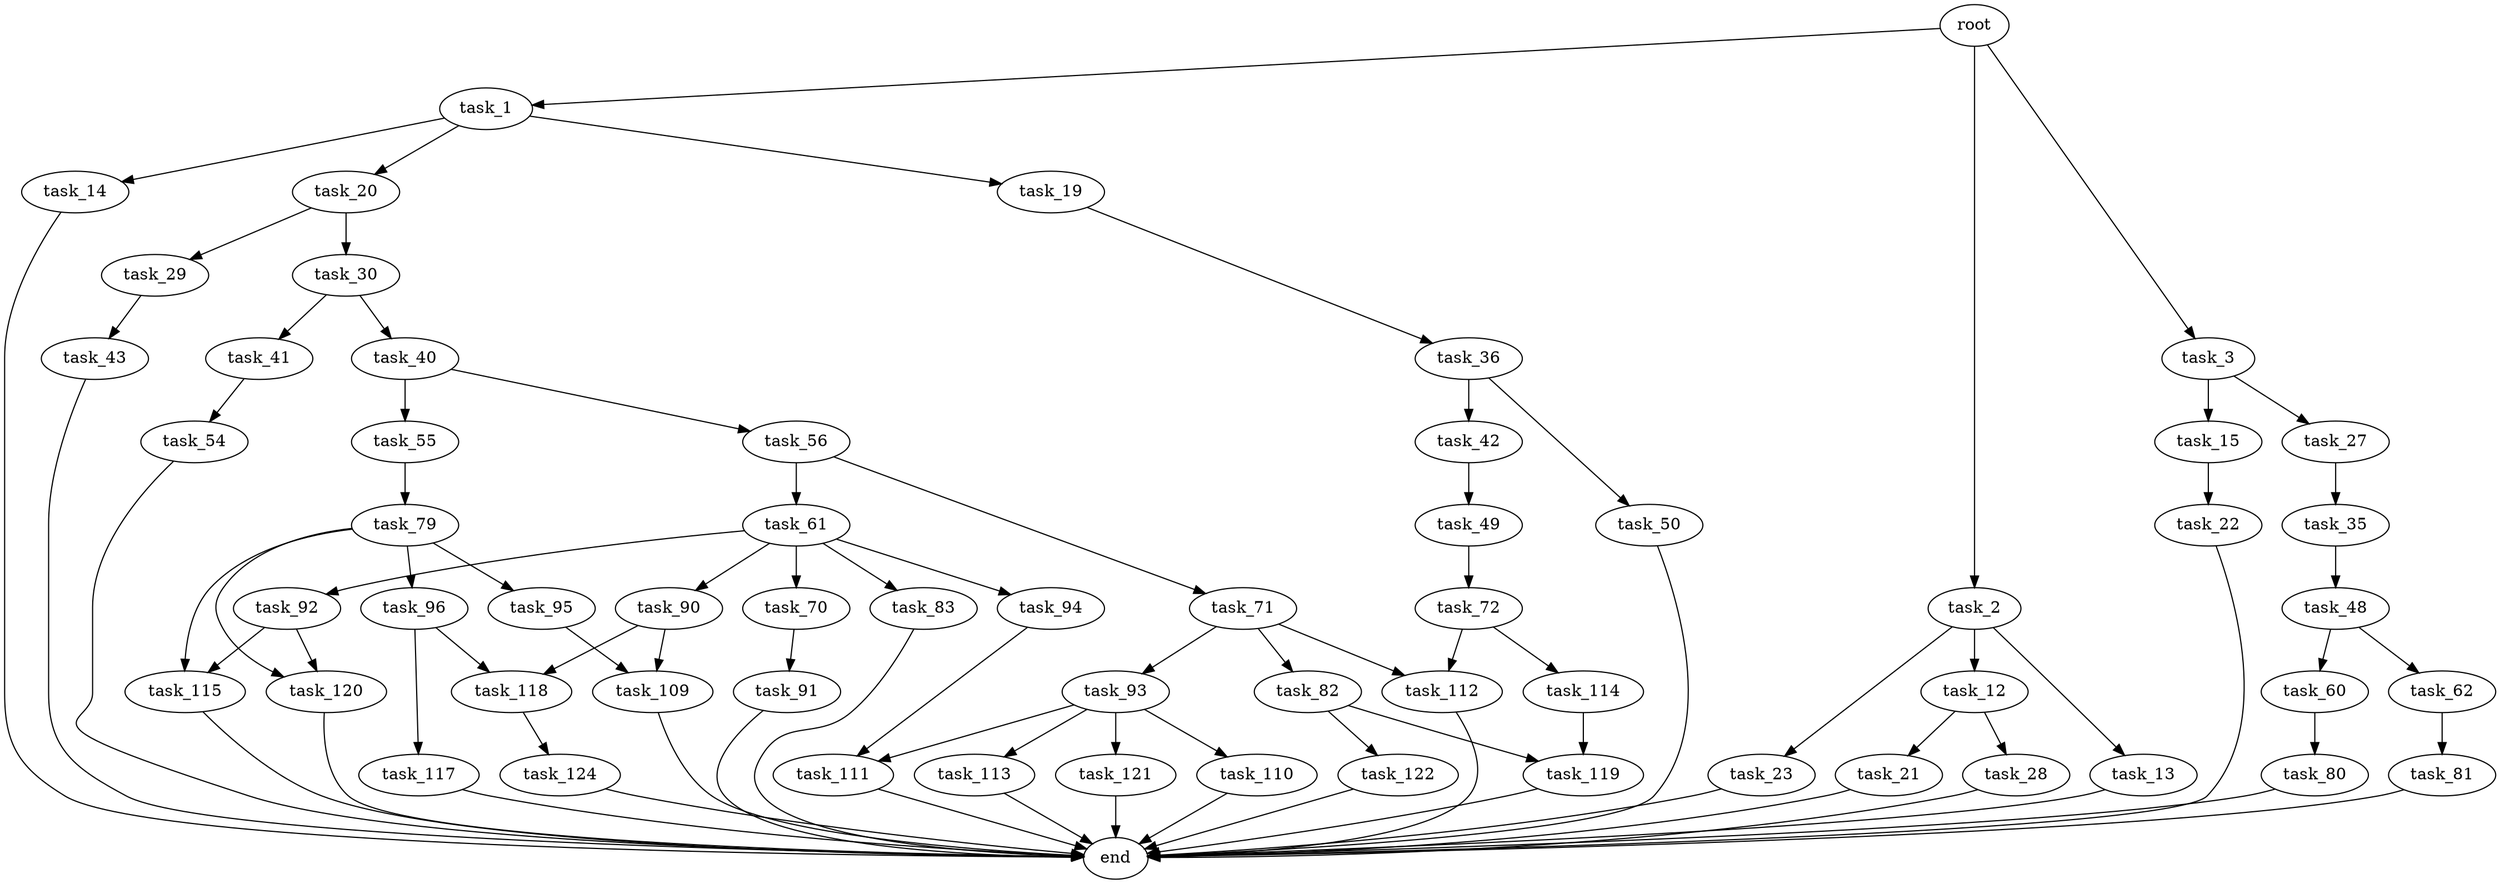 digraph G {
  root [size="0.000000"];
  task_1 [size="8589934592.000000"];
  task_2 [size="782757789696.000000"];
  task_3 [size="28991029248.000000"];
  task_14 [size="437632628157.000000"];
  task_19 [size="34140130636.000000"];
  task_20 [size="31808913856.000000"];
  task_12 [size="782757789696.000000"];
  task_13 [size="331319598130.000000"];
  task_23 [size="1548563413.000000"];
  task_15 [size="7003218940.000000"];
  task_27 [size="549755813888.000000"];
  task_21 [size="782757789696.000000"];
  task_28 [size="14478531632.000000"];
  end [size="0.000000"];
  task_22 [size="368293445632.000000"];
  task_36 [size="57668045844.000000"];
  task_29 [size="782757789696.000000"];
  task_30 [size="222460965260.000000"];
  task_35 [size="7172873076.000000"];
  task_43 [size="18214301805.000000"];
  task_40 [size="2560365994.000000"];
  task_41 [size="16526883982.000000"];
  task_48 [size="27511497548.000000"];
  task_42 [size="17073571275.000000"];
  task_50 [size="12938099023.000000"];
  task_55 [size="8589934592.000000"];
  task_56 [size="1691308268.000000"];
  task_54 [size="6773056481.000000"];
  task_49 [size="782757789696.000000"];
  task_60 [size="21828336605.000000"];
  task_62 [size="12544153675.000000"];
  task_72 [size="715201929728.000000"];
  task_79 [size="28473526020.000000"];
  task_61 [size="23814329925.000000"];
  task_71 [size="1059505752778.000000"];
  task_80 [size="8684567813.000000"];
  task_70 [size="68719476736.000000"];
  task_83 [size="9844885965.000000"];
  task_90 [size="1881367137.000000"];
  task_92 [size="87709206669.000000"];
  task_94 [size="15191640881.000000"];
  task_81 [size="782757789696.000000"];
  task_91 [size="1073741824000.000000"];
  task_82 [size="10202940175.000000"];
  task_93 [size="567462951.000000"];
  task_112 [size="20631998255.000000"];
  task_114 [size="199949385611.000000"];
  task_95 [size="33795961350.000000"];
  task_96 [size="139334290869.000000"];
  task_115 [size="1073741824000.000000"];
  task_120 [size="16636956900.000000"];
  task_119 [size="68719476736.000000"];
  task_122 [size="79804053808.000000"];
  task_109 [size="78611721130.000000"];
  task_118 [size="24289222251.000000"];
  task_110 [size="134217728000.000000"];
  task_111 [size="8374583319.000000"];
  task_113 [size="14123538313.000000"];
  task_121 [size="68719476736.000000"];
  task_117 [size="45420221410.000000"];
  task_124 [size="114236835828.000000"];

  root -> task_1 [size="1.000000"];
  root -> task_2 [size="1.000000"];
  root -> task_3 [size="1.000000"];
  task_1 -> task_14 [size="33554432.000000"];
  task_1 -> task_19 [size="33554432.000000"];
  task_1 -> task_20 [size="33554432.000000"];
  task_2 -> task_12 [size="679477248.000000"];
  task_2 -> task_13 [size="679477248.000000"];
  task_2 -> task_23 [size="679477248.000000"];
  task_3 -> task_15 [size="75497472.000000"];
  task_3 -> task_27 [size="75497472.000000"];
  task_14 -> end [size="1.000000"];
  task_19 -> task_36 [size="75497472.000000"];
  task_20 -> task_29 [size="838860800.000000"];
  task_20 -> task_30 [size="838860800.000000"];
  task_12 -> task_21 [size="679477248.000000"];
  task_12 -> task_28 [size="679477248.000000"];
  task_13 -> end [size="1.000000"];
  task_23 -> end [size="1.000000"];
  task_15 -> task_22 [size="134217728.000000"];
  task_27 -> task_35 [size="536870912.000000"];
  task_21 -> end [size="1.000000"];
  task_28 -> end [size="1.000000"];
  task_22 -> end [size="1.000000"];
  task_36 -> task_42 [size="134217728.000000"];
  task_36 -> task_50 [size="134217728.000000"];
  task_29 -> task_43 [size="679477248.000000"];
  task_30 -> task_40 [size="209715200.000000"];
  task_30 -> task_41 [size="209715200.000000"];
  task_35 -> task_48 [size="134217728.000000"];
  task_43 -> end [size="1.000000"];
  task_40 -> task_55 [size="134217728.000000"];
  task_40 -> task_56 [size="134217728.000000"];
  task_41 -> task_54 [size="301989888.000000"];
  task_48 -> task_60 [size="679477248.000000"];
  task_48 -> task_62 [size="679477248.000000"];
  task_42 -> task_49 [size="411041792.000000"];
  task_50 -> end [size="1.000000"];
  task_55 -> task_79 [size="33554432.000000"];
  task_56 -> task_61 [size="33554432.000000"];
  task_56 -> task_71 [size="33554432.000000"];
  task_54 -> end [size="1.000000"];
  task_49 -> task_72 [size="679477248.000000"];
  task_60 -> task_80 [size="411041792.000000"];
  task_62 -> task_81 [size="679477248.000000"];
  task_72 -> task_112 [size="536870912.000000"];
  task_72 -> task_114 [size="536870912.000000"];
  task_79 -> task_95 [size="75497472.000000"];
  task_79 -> task_96 [size="75497472.000000"];
  task_79 -> task_115 [size="75497472.000000"];
  task_79 -> task_120 [size="75497472.000000"];
  task_61 -> task_70 [size="838860800.000000"];
  task_61 -> task_83 [size="838860800.000000"];
  task_61 -> task_90 [size="838860800.000000"];
  task_61 -> task_92 [size="838860800.000000"];
  task_61 -> task_94 [size="838860800.000000"];
  task_71 -> task_82 [size="679477248.000000"];
  task_71 -> task_93 [size="679477248.000000"];
  task_71 -> task_112 [size="679477248.000000"];
  task_80 -> end [size="1.000000"];
  task_70 -> task_91 [size="134217728.000000"];
  task_83 -> end [size="1.000000"];
  task_90 -> task_109 [size="209715200.000000"];
  task_90 -> task_118 [size="209715200.000000"];
  task_92 -> task_115 [size="209715200.000000"];
  task_92 -> task_120 [size="209715200.000000"];
  task_94 -> task_111 [size="411041792.000000"];
  task_81 -> end [size="1.000000"];
  task_91 -> end [size="1.000000"];
  task_82 -> task_119 [size="838860800.000000"];
  task_82 -> task_122 [size="838860800.000000"];
  task_93 -> task_110 [size="33554432.000000"];
  task_93 -> task_111 [size="33554432.000000"];
  task_93 -> task_113 [size="33554432.000000"];
  task_93 -> task_121 [size="33554432.000000"];
  task_112 -> end [size="1.000000"];
  task_114 -> task_119 [size="301989888.000000"];
  task_95 -> task_109 [size="536870912.000000"];
  task_96 -> task_117 [size="209715200.000000"];
  task_96 -> task_118 [size="209715200.000000"];
  task_115 -> end [size="1.000000"];
  task_120 -> end [size="1.000000"];
  task_119 -> end [size="1.000000"];
  task_122 -> end [size="1.000000"];
  task_109 -> end [size="1.000000"];
  task_118 -> task_124 [size="411041792.000000"];
  task_110 -> end [size="1.000000"];
  task_111 -> end [size="1.000000"];
  task_113 -> end [size="1.000000"];
  task_121 -> end [size="1.000000"];
  task_117 -> end [size="1.000000"];
  task_124 -> end [size="1.000000"];
}
